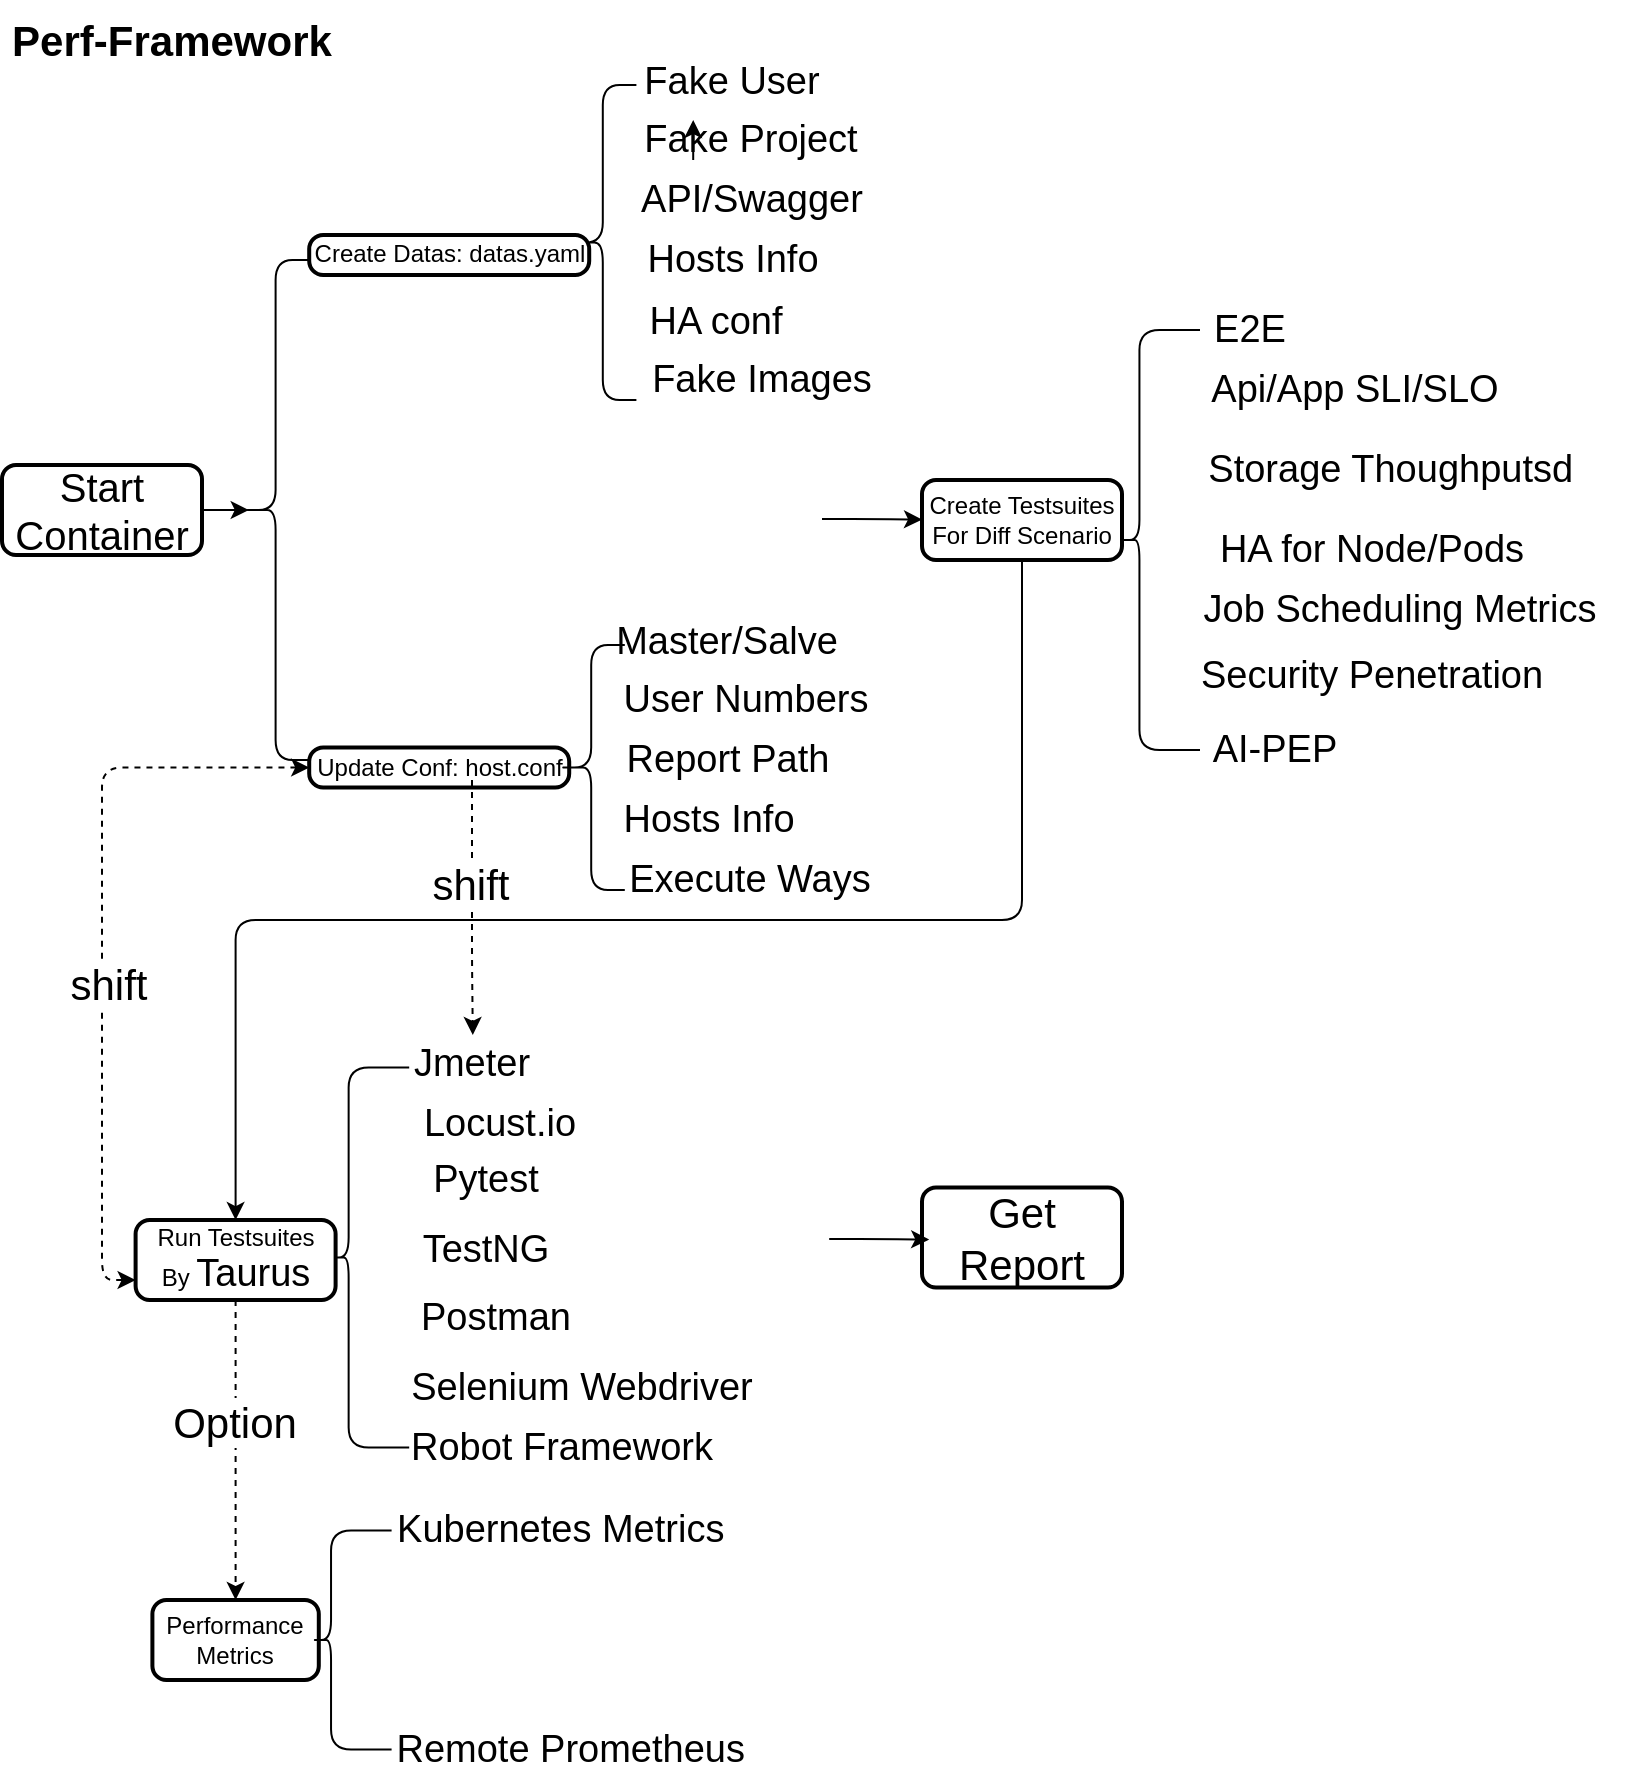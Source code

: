 <mxfile>
    <diagram id="lg40r6MZNJt1xcG8-npv" name="第 1 页">
        <mxGraphModel dx="506" dy="195" grid="1" gridSize="10" guides="1" tooltips="1" connect="1" arrows="1" fold="1" page="1" pageScale="1" pageWidth="827" pageHeight="1169" math="0" shadow="0">
            <root>
                <mxCell id="0"/>
                <mxCell id="1" parent="0"/>
                <mxCell id="19" value="" style="edgeStyle=elbowEdgeStyle;elbow=horizontal;endArrow=classic;html=1;entryX=0.1;entryY=0.5;entryDx=0;entryDy=0;entryPerimeter=0;exitX=1;exitY=0.5;exitDx=0;exitDy=0;" parent="1" source="71" target="70" edge="1">
                    <mxGeometry width="50" height="50" relative="1" as="geometry">
                        <mxPoint x="158" y="92.53" as="sourcePoint"/>
                        <mxPoint x="60" y="137.53" as="targetPoint"/>
                    </mxGeometry>
                </mxCell>
                <mxCell id="22" value="" style="edgeStyle=elbowEdgeStyle;elbow=vertical;endArrow=classic;html=1;exitX=0.5;exitY=1;exitDx=0;exitDy=0;entryX=0.5;entryY=0;entryDx=0;entryDy=0;startArrow=none;startFill=0;" parent="1" source="93" target="126" edge="1">
                    <mxGeometry width="50" height="50" relative="1" as="geometry">
                        <mxPoint x="530.0" y="450" as="sourcePoint"/>
                        <mxPoint x="500" y="545" as="targetPoint"/>
                        <Array as="points">
                            <mxPoint x="290" y="500"/>
                        </Array>
                    </mxGeometry>
                </mxCell>
                <mxCell id="37" value="" style="shape=curlyBracket;whiteSpace=wrap;html=1;rounded=1;rotation=0;" parent="1" vertex="1">
                    <mxGeometry x="293.6" y="82.53" width="33.6" height="157.47" as="geometry"/>
                </mxCell>
                <mxCell id="44" value="Perf-Framework" style="rounded=1;whiteSpace=wrap;html=1;fontSize=21;strokeColor=none;fillColor=none;fontStyle=1" parent="1" vertex="1">
                    <mxGeometry x="10" y="40" width="170" height="40" as="geometry"/>
                </mxCell>
                <mxCell id="58" value="Fake User" style="rounded=1;whiteSpace=wrap;html=1;fontSize=19;strokeColor=none;fillColor=none;" parent="1" vertex="1">
                    <mxGeometry x="327.2" y="70" width="96.4" height="22.53" as="geometry"/>
                </mxCell>
                <mxCell id="59" value="API/Swagger" style="rounded=1;whiteSpace=wrap;html=1;fontSize=19;strokeColor=none;fillColor=none;" parent="1" vertex="1">
                    <mxGeometry x="326.8" y="130" width="116.4" height="20" as="geometry"/>
                </mxCell>
                <mxCell id="60" value="Hosts Info" style="rounded=1;whiteSpace=wrap;html=1;fontSize=19;strokeColor=none;fillColor=none;" parent="1" vertex="1">
                    <mxGeometry x="326.8" y="158.73" width="96.8" height="22.53" as="geometry"/>
                </mxCell>
                <mxCell id="61" value="Fake Project" style="rounded=1;whiteSpace=wrap;html=1;fontSize=19;strokeColor=none;fillColor=none;" parent="1" vertex="1">
                    <mxGeometry x="326.4" y="100" width="116.8" height="20" as="geometry"/>
                </mxCell>
                <mxCell id="70" value="" style="shape=curlyBracket;whiteSpace=wrap;html=1;rounded=1;rotation=0;" parent="1" vertex="1">
                    <mxGeometry x="130" y="170" width="33.6" height="250" as="geometry"/>
                </mxCell>
                <mxCell id="71" value="&lt;font style=&quot;font-size: 20px&quot;&gt;Start Container&lt;/font&gt;" style="rounded=1;whiteSpace=wrap;html=1;absoluteArcSize=1;arcSize=14;strokeWidth=2;fontSize=12;" parent="1" vertex="1">
                    <mxGeometry x="10" y="272.5" width="100" height="45" as="geometry"/>
                </mxCell>
                <mxCell id="74" value="Create Datas: datas.yaml" style="rounded=1;whiteSpace=wrap;html=1;absoluteArcSize=1;arcSize=14;strokeWidth=2;fontSize=12;" parent="1" vertex="1">
                    <mxGeometry x="163.6" y="157.47" width="140" height="20" as="geometry"/>
                </mxCell>
                <mxCell id="75" value="Update Conf: host.conf" style="rounded=1;whiteSpace=wrap;html=1;absoluteArcSize=1;arcSize=14;strokeWidth=2;fontSize=12;" parent="1" vertex="1">
                    <mxGeometry x="163.6" y="413.76" width="130" height="20" as="geometry"/>
                </mxCell>
                <mxCell id="78" style="edgeStyle=orthogonalEdgeStyle;rounded=0;orthogonalLoop=1;jettySize=auto;html=1;exitX=0.25;exitY=1;exitDx=0;exitDy=0;entryX=0.25;entryY=0;entryDx=0;entryDy=0;fontSize=12;" parent="1" source="61" target="61" edge="1">
                    <mxGeometry relative="1" as="geometry"/>
                </mxCell>
                <mxCell id="79" value="Fake Images" style="rounded=1;whiteSpace=wrap;html=1;fontSize=19;strokeColor=none;fillColor=none;" parent="1" vertex="1">
                    <mxGeometry x="329.6" y="220" width="120" height="20" as="geometry"/>
                </mxCell>
                <mxCell id="80" value="HA conf" style="rounded=1;whiteSpace=wrap;html=1;fontSize=19;strokeColor=none;fillColor=none;" parent="1" vertex="1">
                    <mxGeometry x="329.6" y="190" width="74" height="22.53" as="geometry"/>
                </mxCell>
                <mxCell id="81" value="" style="shape=curlyBracket;whiteSpace=wrap;html=1;rounded=1;rotation=0;" parent="1" vertex="1">
                    <mxGeometry x="287.8" y="362.53" width="33.6" height="122.47" as="geometry"/>
                </mxCell>
                <mxCell id="82" value="Master/Salve" style="rounded=1;whiteSpace=wrap;html=1;fontSize=19;strokeColor=none;fillColor=none;" parent="1" vertex="1">
                    <mxGeometry x="315.8" y="350" width="112.8" height="22.53" as="geometry"/>
                </mxCell>
                <mxCell id="83" value="Report Path" style="rounded=1;whiteSpace=wrap;html=1;fontSize=19;strokeColor=none;fillColor=none;" parent="1" vertex="1">
                    <mxGeometry x="315.4" y="410" width="116.4" height="20" as="geometry"/>
                </mxCell>
                <mxCell id="84" value="Hosts Info" style="rounded=1;whiteSpace=wrap;html=1;fontSize=19;strokeColor=none;fillColor=none;" parent="1" vertex="1">
                    <mxGeometry x="315.4" y="438.73" width="96.8" height="22.53" as="geometry"/>
                </mxCell>
                <mxCell id="85" value="User Numbers" style="rounded=1;whiteSpace=wrap;html=1;fontSize=19;strokeColor=none;fillColor=none;" parent="1" vertex="1">
                    <mxGeometry x="315" y="380" width="133.6" height="20" as="geometry"/>
                </mxCell>
                <mxCell id="87" value="Execute Ways" style="rounded=1;whiteSpace=wrap;html=1;fontSize=19;strokeColor=none;fillColor=none;" parent="1" vertex="1">
                    <mxGeometry x="318.6" y="470" width="130" height="20" as="geometry"/>
                </mxCell>
                <mxCell id="93" value="Create Testsuites For Diff Scenario" style="rounded=1;whiteSpace=wrap;html=1;absoluteArcSize=1;arcSize=14;strokeWidth=2;fontSize=12;" parent="1" vertex="1">
                    <mxGeometry x="470" y="280" width="100" height="40" as="geometry"/>
                </mxCell>
                <mxCell id="95" value="" style="shape=curlyBracket;whiteSpace=wrap;html=1;rounded=1;direction=south;rotation=-90;size=0.243;" parent="1" vertex="1">
                    <mxGeometry x="484" y="290" width="210" height="40" as="geometry"/>
                </mxCell>
                <mxCell id="103" value="E2E" style="rounded=1;whiteSpace=wrap;html=1;fontSize=19;strokeColor=none;fillColor=none;" parent="1" vertex="1">
                    <mxGeometry x="604" y="190" width="60" height="30" as="geometry"/>
                </mxCell>
                <mxCell id="104" value="Api/App SLI/SLO" style="rounded=1;whiteSpace=wrap;html=1;fontSize=19;strokeColor=none;fillColor=none;" parent="1" vertex="1">
                    <mxGeometry x="604" y="220" width="165" height="30" as="geometry"/>
                </mxCell>
                <mxCell id="106" value="Storage Thoughputsd&amp;nbsp;" style="rounded=1;whiteSpace=wrap;html=1;fontSize=19;strokeColor=none;fillColor=none;" parent="1" vertex="1">
                    <mxGeometry x="584" y="260" width="246" height="30" as="geometry"/>
                </mxCell>
                <mxCell id="107" value="HA for Node/Pods" style="rounded=1;whiteSpace=wrap;html=1;fontSize=19;strokeColor=none;fillColor=none;" parent="1" vertex="1">
                    <mxGeometry x="612.9" y="300" width="164" height="30" as="geometry"/>
                </mxCell>
                <mxCell id="108" value="Job Scheduling Metrics" style="rounded=1;whiteSpace=wrap;html=1;fontSize=19;strokeColor=none;fillColor=none;" parent="1" vertex="1">
                    <mxGeometry x="604" y="330" width="210" height="30" as="geometry"/>
                </mxCell>
                <mxCell id="113" value="Security Penetration" style="rounded=1;whiteSpace=wrap;html=1;fontSize=19;strokeColor=none;fillColor=none;" parent="1" vertex="1">
                    <mxGeometry x="605.8" y="362.53" width="178.2" height="30" as="geometry"/>
                </mxCell>
                <mxCell id="114" value="AI-PEP" style="rounded=1;whiteSpace=wrap;html=1;fontSize=19;strokeColor=none;fillColor=none;" parent="1" vertex="1">
                    <mxGeometry x="605.8" y="400" width="80.7" height="30" as="geometry"/>
                </mxCell>
                <mxCell id="117" value="" style="edgeStyle=elbowEdgeStyle;elbow=horizontal;endArrow=classic;html=1;entryX=0.1;entryY=0.5;entryDx=0;entryDy=0;entryPerimeter=0;" parent="1" edge="1">
                    <mxGeometry width="50" height="50" relative="1" as="geometry">
                        <mxPoint x="420" y="299.5" as="sourcePoint"/>
                        <mxPoint x="470" y="299.77" as="targetPoint"/>
                    </mxGeometry>
                </mxCell>
                <mxCell id="118" value="" style="shape=curlyBracket;whiteSpace=wrap;html=1;rounded=1;direction=south;rotation=-90;size=0.243;" parent="1" vertex="1">
                    <mxGeometry x="98.6" y="648.74" width="190" height="40" as="geometry"/>
                </mxCell>
                <mxCell id="119" value="Jmeter" style="rounded=1;whiteSpace=wrap;html=1;fontSize=19;strokeColor=none;fillColor=none;" parent="1" vertex="1">
                    <mxGeometry x="210.4" y="557.48" width="70" height="30" as="geometry"/>
                </mxCell>
                <mxCell id="120" value="Locust.io" style="rounded=1;whiteSpace=wrap;html=1;fontSize=19;strokeColor=none;fillColor=none;" parent="1" vertex="1">
                    <mxGeometry x="218.6" y="587.48" width="80" height="30" as="geometry"/>
                </mxCell>
                <mxCell id="121" value="Selenium Webdriver" style="rounded=1;whiteSpace=wrap;html=1;fontSize=19;strokeColor=none;fillColor=none;" parent="1" vertex="1">
                    <mxGeometry x="210.4" y="718.74" width="180" height="30" as="geometry"/>
                </mxCell>
                <mxCell id="122" value="Postman" style="rounded=1;whiteSpace=wrap;html=1;fontSize=19;strokeColor=none;fillColor=none;" parent="1" vertex="1">
                    <mxGeometry x="217.0" y="683.74" width="80" height="30" as="geometry"/>
                </mxCell>
                <mxCell id="123" value="Pytest" style="rounded=1;whiteSpace=wrap;html=1;fontSize=19;strokeColor=none;fillColor=none;" parent="1" vertex="1">
                    <mxGeometry x="227.0" y="610.01" width="50" height="40" as="geometry"/>
                </mxCell>
                <mxCell id="124" value="Robot Framework" style="rounded=1;whiteSpace=wrap;html=1;fontSize=19;strokeColor=none;fillColor=none;" parent="1" vertex="1">
                    <mxGeometry x="210.4" y="748.74" width="160" height="30" as="geometry"/>
                </mxCell>
                <mxCell id="125" value="TestNG" style="rounded=1;whiteSpace=wrap;html=1;fontSize=19;strokeColor=none;fillColor=none;" parent="1" vertex="1">
                    <mxGeometry x="217.0" y="650.01" width="70" height="30" as="geometry"/>
                </mxCell>
                <mxCell id="126" value="Run Testsuites By&amp;nbsp;&lt;span style=&quot;font-size: 19px&quot;&gt;Taurus&lt;/span&gt;" style="rounded=1;whiteSpace=wrap;html=1;absoluteArcSize=1;arcSize=14;strokeWidth=2;fontSize=12;" parent="1" vertex="1">
                    <mxGeometry x="76.8" y="650.01" width="100" height="40" as="geometry"/>
                </mxCell>
                <mxCell id="136" value="" style="edgeStyle=elbowEdgeStyle;elbow=horizontal;endArrow=classic;html=1;entryX=0;entryY=0.75;entryDx=0;entryDy=0;exitX=0;exitY=0.5;exitDx=0;exitDy=0;startArrow=classic;startFill=1;dashed=1;" parent="1" source="75" target="126" edge="1">
                    <mxGeometry width="50" height="50" relative="1" as="geometry">
                        <mxPoint x="150" y="430" as="sourcePoint"/>
                        <mxPoint x="80" y="630" as="targetPoint"/>
                        <Array as="points">
                            <mxPoint x="60" y="570"/>
                        </Array>
                    </mxGeometry>
                </mxCell>
                <mxCell id="140" value="shift" style="edgeLabel;html=1;align=center;verticalAlign=middle;resizable=0;points=[];fontSize=21;" parent="136" vertex="1" connectable="0">
                    <mxGeometry x="0.122" y="3" relative="1" as="geometry">
                        <mxPoint as="offset"/>
                    </mxGeometry>
                </mxCell>
                <mxCell id="141" value="" style="edgeStyle=elbowEdgeStyle;elbow=vertical;endArrow=classic;html=1;dashed=1;startArrow=none;startFill=0;" parent="1" target="119" edge="1">
                    <mxGeometry width="50" height="50" relative="1" as="geometry">
                        <mxPoint x="245" y="430" as="sourcePoint"/>
                        <mxPoint x="136.8" y="660.01" as="targetPoint"/>
                        <Array as="points">
                            <mxPoint x="290" y="520"/>
                        </Array>
                    </mxGeometry>
                </mxCell>
                <mxCell id="142" value="shift" style="edgeLabel;html=1;align=center;verticalAlign=middle;resizable=0;points=[];fontSize=21;" parent="141" vertex="1" connectable="0">
                    <mxGeometry x="-0.196" y="-1" relative="1" as="geometry">
                        <mxPoint as="offset"/>
                    </mxGeometry>
                </mxCell>
                <mxCell id="144" value="&lt;font style=&quot;font-size: 21px&quot;&gt;Get Report&lt;/font&gt;" style="rounded=1;whiteSpace=wrap;html=1;absoluteArcSize=1;arcSize=14;strokeWidth=2;fontSize=12;" parent="1" vertex="1">
                    <mxGeometry x="470" y="633.75" width="100" height="49.99" as="geometry"/>
                </mxCell>
                <mxCell id="145" value="" style="edgeStyle=elbowEdgeStyle;elbow=horizontal;endArrow=classic;html=1;entryX=0.1;entryY=0.5;entryDx=0;entryDy=0;entryPerimeter=0;" parent="1" edge="1">
                    <mxGeometry width="50" height="50" relative="1" as="geometry">
                        <mxPoint x="423.6" y="659.5" as="sourcePoint"/>
                        <mxPoint x="473.6" y="659.77" as="targetPoint"/>
                    </mxGeometry>
                </mxCell>
                <mxCell id="146" value="Performance Metrics" style="rounded=1;whiteSpace=wrap;html=1;absoluteArcSize=1;arcSize=14;strokeWidth=2;fontSize=12;" vertex="1" parent="1">
                    <mxGeometry x="85.2" y="840" width="83.2" height="40" as="geometry"/>
                </mxCell>
                <mxCell id="147" value="" style="shape=curlyBracket;whiteSpace=wrap;html=1;rounded=1;direction=south;rotation=-90;size=0.243;" vertex="1" parent="1">
                    <mxGeometry x="130" y="840" width="109.6" height="40" as="geometry"/>
                </mxCell>
                <mxCell id="148" value="Kubernetes Metrics&amp;nbsp;" style="rounded=1;whiteSpace=wrap;html=1;fontSize=19;strokeColor=none;fillColor=none;" vertex="1" parent="1">
                    <mxGeometry x="203.6" y="790" width="176.4" height="30" as="geometry"/>
                </mxCell>
                <mxCell id="149" value="Remote Prometheus&amp;nbsp;" style="rounded=1;whiteSpace=wrap;html=1;fontSize=19;strokeColor=none;fillColor=none;" vertex="1" parent="1">
                    <mxGeometry x="203.6" y="900" width="186" height="30" as="geometry"/>
                </mxCell>
                <mxCell id="151" value="" style="edgeStyle=elbowEdgeStyle;elbow=vertical;endArrow=classic;html=1;dashed=1;startArrow=none;startFill=0;exitX=0.5;exitY=1;exitDx=0;exitDy=0;entryX=0.5;entryY=0;entryDx=0;entryDy=0;" edge="1" parent="1" source="126" target="146">
                    <mxGeometry width="50" height="50" relative="1" as="geometry">
                        <mxPoint x="30" y="713.74" as="sourcePoint"/>
                        <mxPoint x="127" y="824" as="targetPoint"/>
                        <Array as="points"/>
                    </mxGeometry>
                </mxCell>
                <mxCell id="152" value="Option" style="edgeLabel;html=1;align=center;verticalAlign=middle;resizable=0;points=[];fontSize=21;" vertex="1" connectable="0" parent="151">
                    <mxGeometry x="-0.196" y="-1" relative="1" as="geometry">
                        <mxPoint as="offset"/>
                    </mxGeometry>
                </mxCell>
            </root>
        </mxGraphModel>
    </diagram>
</mxfile>